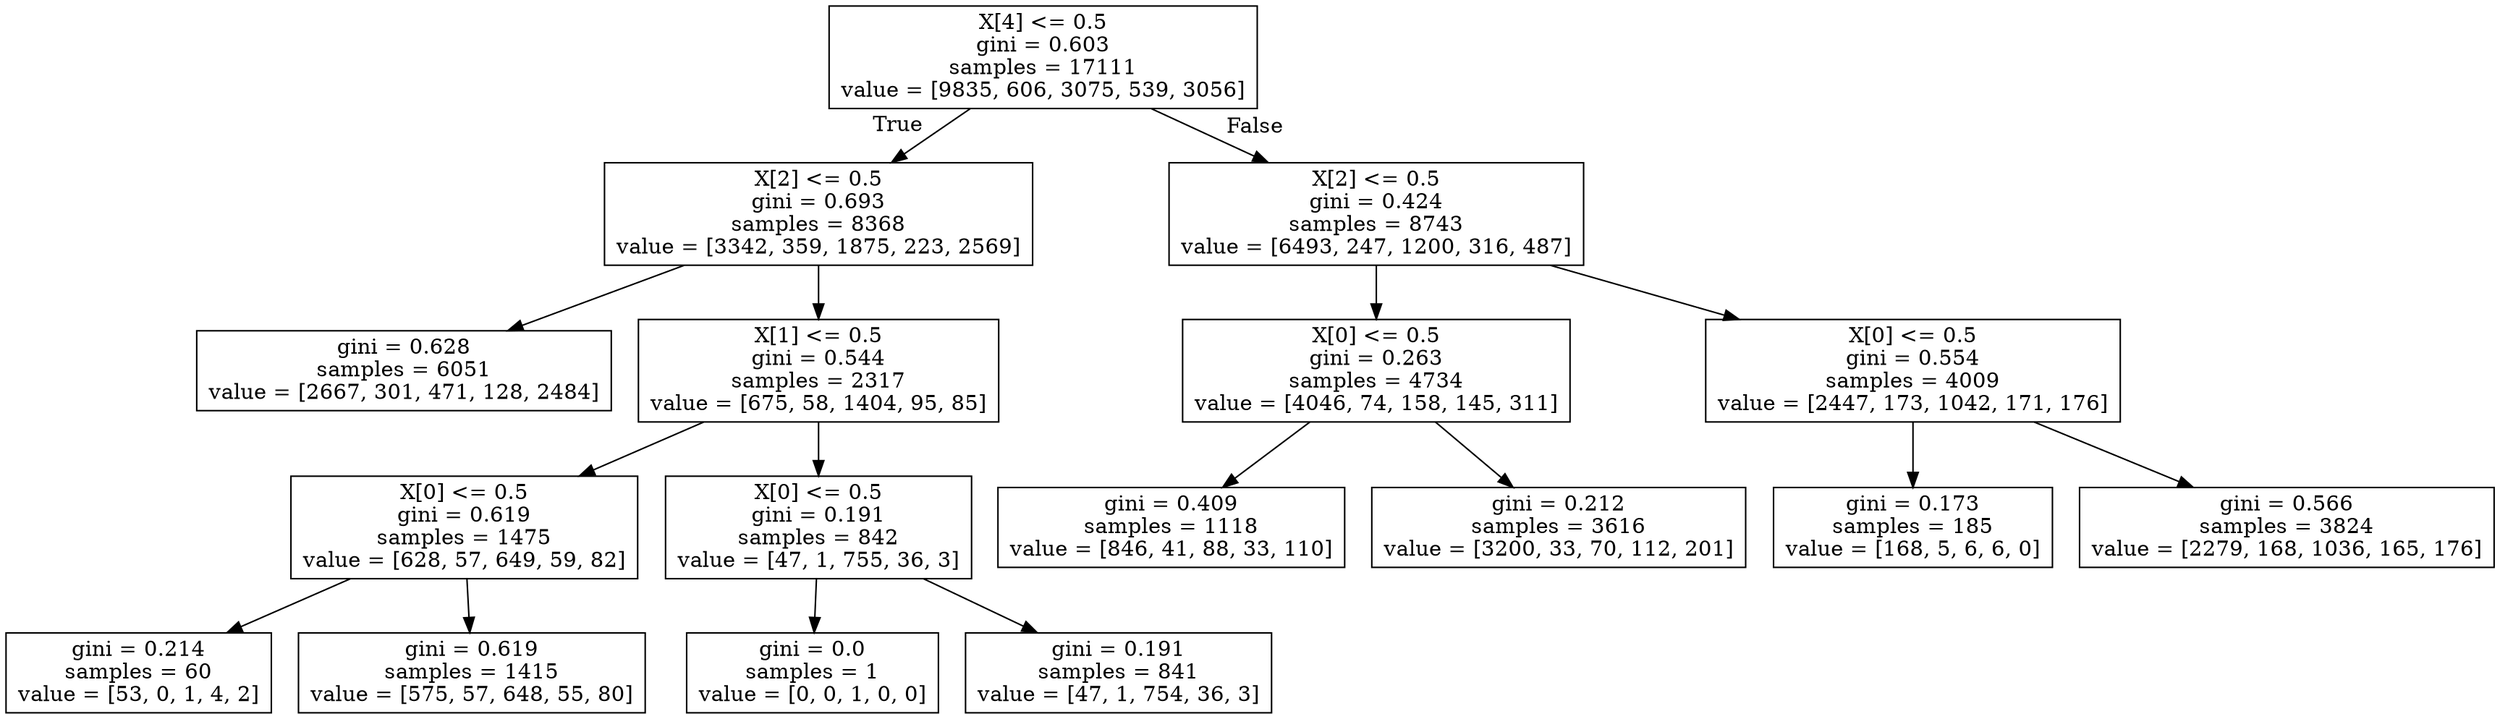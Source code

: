 digraph Tree {
node [shape=box] ;
0 [label="X[4] <= 0.5\ngini = 0.603\nsamples = 17111\nvalue = [9835, 606, 3075, 539, 3056]"] ;
1 [label="X[2] <= 0.5\ngini = 0.693\nsamples = 8368\nvalue = [3342, 359, 1875, 223, 2569]"] ;
0 -> 1 [labeldistance=2.5, labelangle=45, headlabel="True"] ;
2 [label="gini = 0.628\nsamples = 6051\nvalue = [2667, 301, 471, 128, 2484]"] ;
1 -> 2 ;
3 [label="X[1] <= 0.5\ngini = 0.544\nsamples = 2317\nvalue = [675, 58, 1404, 95, 85]"] ;
1 -> 3 ;
4 [label="X[0] <= 0.5\ngini = 0.619\nsamples = 1475\nvalue = [628, 57, 649, 59, 82]"] ;
3 -> 4 ;
5 [label="gini = 0.214\nsamples = 60\nvalue = [53, 0, 1, 4, 2]"] ;
4 -> 5 ;
6 [label="gini = 0.619\nsamples = 1415\nvalue = [575, 57, 648, 55, 80]"] ;
4 -> 6 ;
7 [label="X[0] <= 0.5\ngini = 0.191\nsamples = 842\nvalue = [47, 1, 755, 36, 3]"] ;
3 -> 7 ;
8 [label="gini = 0.0\nsamples = 1\nvalue = [0, 0, 1, 0, 0]"] ;
7 -> 8 ;
9 [label="gini = 0.191\nsamples = 841\nvalue = [47, 1, 754, 36, 3]"] ;
7 -> 9 ;
10 [label="X[2] <= 0.5\ngini = 0.424\nsamples = 8743\nvalue = [6493, 247, 1200, 316, 487]"] ;
0 -> 10 [labeldistance=2.5, labelangle=-45, headlabel="False"] ;
11 [label="X[0] <= 0.5\ngini = 0.263\nsamples = 4734\nvalue = [4046, 74, 158, 145, 311]"] ;
10 -> 11 ;
12 [label="gini = 0.409\nsamples = 1118\nvalue = [846, 41, 88, 33, 110]"] ;
11 -> 12 ;
13 [label="gini = 0.212\nsamples = 3616\nvalue = [3200, 33, 70, 112, 201]"] ;
11 -> 13 ;
14 [label="X[0] <= 0.5\ngini = 0.554\nsamples = 4009\nvalue = [2447, 173, 1042, 171, 176]"] ;
10 -> 14 ;
15 [label="gini = 0.173\nsamples = 185\nvalue = [168, 5, 6, 6, 0]"] ;
14 -> 15 ;
16 [label="gini = 0.566\nsamples = 3824\nvalue = [2279, 168, 1036, 165, 176]"] ;
14 -> 16 ;
}